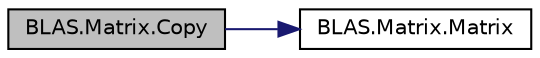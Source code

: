 digraph "BLAS.Matrix.Copy"
{
  edge [fontname="Helvetica",fontsize="10",labelfontname="Helvetica",labelfontsize="10"];
  node [fontname="Helvetica",fontsize="10",shape=record];
  rankdir="LR";
  Node1 [label="BLAS.Matrix.Copy",height=0.2,width=0.4,color="black", fillcolor="grey75", style="filled", fontcolor="black"];
  Node1 -> Node2 [color="midnightblue",fontsize="10",style="solid"];
  Node2 [label="BLAS.Matrix.Matrix",height=0.2,width=0.4,color="black", fillcolor="white", style="filled",URL="$class_b_l_a_s_1_1_matrix.html#a347802ba2127f13d57a24d99d36137d9",tooltip="Создает матрицу заданной размерности "];
}
